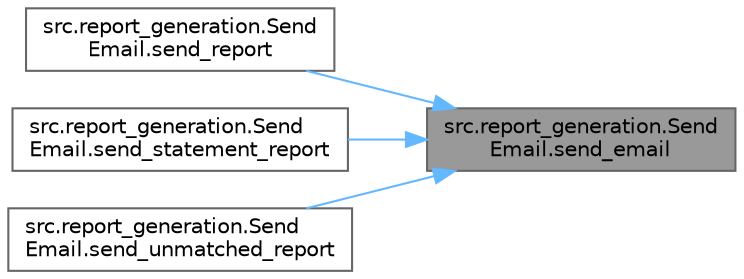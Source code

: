 digraph "src.report_generation.SendEmail.send_email"
{
 // LATEX_PDF_SIZE
  bgcolor="transparent";
  edge [fontname=Helvetica,fontsize=10,labelfontname=Helvetica,labelfontsize=10];
  node [fontname=Helvetica,fontsize=10,shape=box,height=0.2,width=0.4];
  rankdir="RL";
  Node1 [id="Node000001",label="src.report_generation.Send\lEmail.send_email",height=0.2,width=0.4,color="gray40", fillcolor="grey60", style="filled", fontcolor="black",tooltip=" "];
  Node1 -> Node2 [id="edge1_Node000001_Node000002",dir="back",color="steelblue1",style="solid",tooltip=" "];
  Node2 [id="Node000002",label="src.report_generation.Send\lEmail.send_report",height=0.2,width=0.4,color="grey40", fillcolor="white", style="filled",URL="$namespacesrc_1_1report__generation_1_1_send_email.html#a1866393e7239f24713baff92528de59d",tooltip=" "];
  Node1 -> Node3 [id="edge2_Node000001_Node000003",dir="back",color="steelblue1",style="solid",tooltip=" "];
  Node3 [id="Node000003",label="src.report_generation.Send\lEmail.send_statement_report",height=0.2,width=0.4,color="grey40", fillcolor="white", style="filled",URL="$namespacesrc_1_1report__generation_1_1_send_email.html#a8b32a05b60645b8a9d4b2edaacd59b01",tooltip=" "];
  Node1 -> Node4 [id="edge3_Node000001_Node000004",dir="back",color="steelblue1",style="solid",tooltip=" "];
  Node4 [id="Node000004",label="src.report_generation.Send\lEmail.send_unmatched_report",height=0.2,width=0.4,color="grey40", fillcolor="white", style="filled",URL="$namespacesrc_1_1report__generation_1_1_send_email.html#a751a1695c7914199823c95db3e42aa98",tooltip=" "];
}
